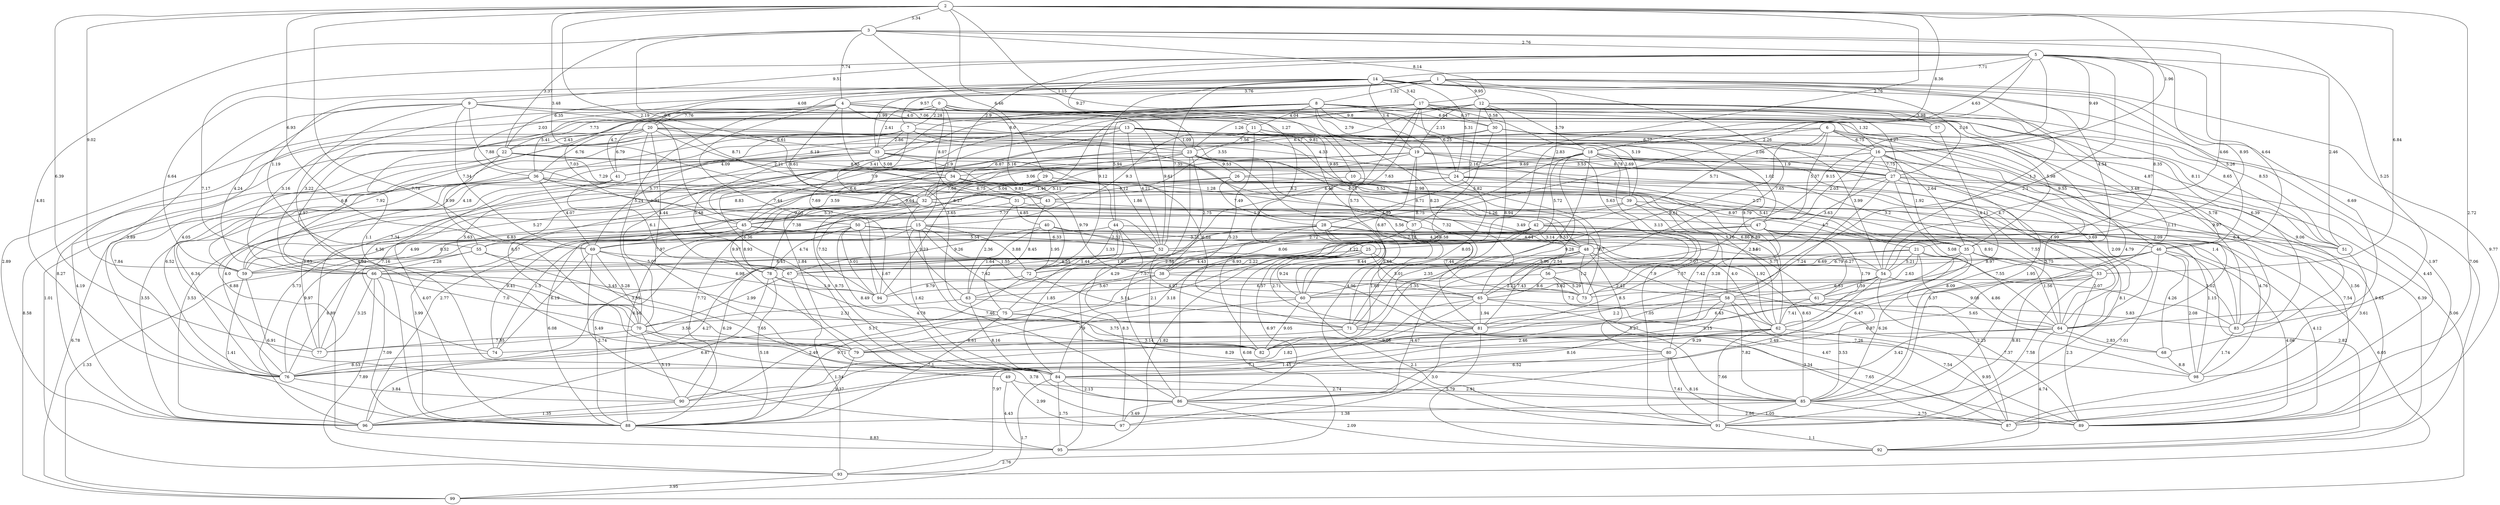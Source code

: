 graph G {
"0";
"1";
"2";
"3";
"4";
"5";
"6";
"7";
"8";
"9";
"10";
"11";
"12";
"13";
"14";
"15";
"16";
"17";
"18";
"19";
"20";
"21";
"22";
"23";
"24";
"25";
"26";
"27";
"28";
"29";
"30";
"31";
"32";
"33";
"34";
"35";
"36";
"37";
"38";
"39";
"40";
"41";
"42";
"43";
"44";
"45";
"46";
"47";
"48";
"49";
"50";
"51";
"52";
"53";
"54";
"55";
"56";
"57";
"58";
"59";
"60";
"61";
"62";
"63";
"64";
"65";
"66";
"67";
"68";
"69";
"70";
"71";
"72";
"73";
"74";
"75";
"76";
"77";
"78";
"79";
"80";
"81";
"82";
"83";
"84";
"85";
"86";
"87";
"88";
"89";
"90";
"91";
"92";
"93";
"94";
"95";
"96";
"97";
"98";
"99";
    "54" -- "58"[label="6.33", len="6.33"];
    "37" -- "82"[label="1.69", len="1.69"];
    "2" -- "84"[label="7.78", len="7.78"];
    "15" -- "74"[label="9.41", len="9.41"];
    "33" -- "41"[label="4.09", len="4.09"];
    "16" -- "47"[label="2.03", len="2.03"];
    "23" -- "26"[label="9.53", len="9.53"];
    "4" -- "66"[label="3.16", len="3.16"];
    "1" -- "64"[label="6.69", len="6.69"];
    "17" -- "46"[label="4.87", len="4.87"];
    "50" -- "84"[label="8.49", len="8.49"];
    "39" -- "45"[label="4.59", len="4.59"];
    "29" -- "96"[label="3.53", len="3.53"];
    "48" -- "59"[label="6.41", len="6.41"];
    "47" -- "93"[label="6.05", len="6.05"];
    "65" -- "96"[label="7.1", len="7.1"];
    "45" -- "78"[label="8.93", len="8.93"];
    "2" -- "53"[label="6.84", len="6.84"];
    "84" -- "95"[label="1.75", len="1.75"];
    "85" -- "87"[label="2.75", len="2.75"];
    "56" -- "58"[label="2.42", len="2.42"];
    "60" -- "79"[label="7.9", len="7.9"];
    "23" -- "53"[label="3.2", len="3.2"];
    "54" -- "61"[label="1.59", len="1.59"];
    "32" -- "35"[label="4.7", len="4.7"];
    "5" -- "34"[label="2.9", len="2.9"];
    "33" -- "34"[label="5.08", len="5.08"];
    "1" -- "89"[label="9.77", len="9.77"];
    "52" -- "67"[label="4.55", len="4.55"];
    "17" -- "39"[label="5.19", len="5.19"];
    "63" -- "83"[label="5.83", len="5.83"];
    "11" -- "41"[label="6.19", len="6.19"];
    "19" -- "96"[label="5.73", len="5.73"];
    "11" -- "15"[label="9.3", len="9.3"];
    "66" -- "93"[label="7.89", len="7.89"];
    "2" -- "18"[label="8.36", len="8.36"];
    "8" -- "94"[label="7.69", len="7.69"];
    "21" -- "68"[label="9.08", len="9.08"];
    "3" -- "17"[label="8.14", len="8.14"];
    "9" -- "70"[label="2.97", len="2.97"];
    "23" -- "50"[label="5.04", len="5.04"];
    "28" -- "63"[label="2.58", len="2.58"];
    "8" -- "45"[label="7.03", len="7.03"];
    "15" -- "88"[label="5.49", len="5.49"];
    "29" -- "62"[label="2.14", len="2.14"];
    "62" -- "84"[label="8.16", len="8.16"];
    "27" -- "82"[label="7.24", len="7.24"];
    "6" -- "32"[label="6.87", len="6.87"];
    "81" -- "97"[label="3.0", len="3.0"];
    "8" -- "51"[label="8.11", len="8.11"];
    "17" -- "24"[label="6.25", len="6.25"];
    "26" -- "74"[label="7.16", len="7.16"];
    "75" -- "82"[label="3.75", len="3.75"];
    "4" -- "94"[label="7.44", len="7.44"];
    "54" -- "64"[label="4.86", len="4.86"];
    "43" -- "45"[label="7.77", len="7.77"];
    "44" -- "46"[label="5.16", len="5.16"];
    "5" -- "70"[label="7.17", len="7.17"];
    "14" -- "19"[label="1.4", len="1.4"];
    "42" -- "84"[label="3.18", len="3.18"];
    "33" -- "67"[label="5.48", len="5.48"];
    "3" -- "22"[label="3.37", len="3.37"];
    "47" -- "62"[label="1.79", len="1.79"];
    "19" -- "27"[label="8.78", len="8.78"];
    "35" -- "85"[label="6.26", len="6.26"];
    "27" -- "43"[label="4.46", len="4.46"];
    "25" -- "79"[label="2.1", len="2.1"];
    "34" -- "59"[label="5.27", len="5.27"];
    "48" -- "81"[label="7.43", len="7.43"];
    "53" -- "91"[label="7.58", len="7.58"];
    "36" -- "37"[label="9.64", len="9.64"];
    "65" -- "81"[label="1.94", len="1.94"];
    "6" -- "87"[label="4.45", len="4.45"];
    "3" -- "83"[label="5.25", len="5.25"];
    "42" -- "95"[label="1.82", len="1.82"];
    "30" -- "99"[label="5.06", len="5.06"];
    "22" -- "76"[label="7.84", len="7.84"];
    "43" -- "73"[label="4.7", len="4.7"];
    "80" -- "89"[label="8.16", len="8.16"];
    "35" -- "90"[label="5.15", len="5.15"];
    "14" -- "72"[label="9.12", len="9.12"];
    "20" -- "27"[label="2.06", len="2.06"];
    "23" -- "62"[label="6.86", len="6.86"];
    "30" -- "47"[label="1.02", len="1.02"];
    "15" -- "84"[label="1.62", len="1.62"];
    "13" -- "68"[label="9.06", len="9.06"];
    "72" -- "94"[label="9.79", len="9.79"];
    "63" -- "84"[label="8.16", len="8.16"];
    "76" -- "90"[label="3.84", len="3.84"];
    "12" -- "19"[label="2.15", len="2.15"];
    "45" -- "59"[label="4.99", len="4.99"];
    "16" -- "86"[label="3.28", len="3.28"];
    "17" -- "88"[label="4.62", len="4.62"];
    "78" -- "96"[label="6.87", len="6.87"];
    "2" -- "25"[label="1.27", len="1.27"];
    "47" -- "69"[label="2.72", len="2.72"];
    "3" -- "4"[label="7.74", len="7.74"];
    "34" -- "83"[label="1.4", len="1.4"];
    "13" -- "99"[label="8.58", len="8.58"];
    "12" -- "71"[label="8.94", len="8.94"];
    "53" -- "60"[label="5.82", len="5.82"];
    "1" -- "46"[label="5.26", len="5.26"];
    "32" -- "37"[label="1.9", len="1.9"];
    "29" -- "35"[label="5.41", len="5.41"];
    "6" -- "47"[label="5.37", len="5.37"];
    "88" -- "95"[label="8.83", len="8.83"];
    "12" -- "44"[label="5.94", len="5.94"];
    "49" -- "95"[label="4.43", len="4.43"];
    "45" -- "52"[label="5.54", len="5.54"];
    "2" -- "16"[label="1.96", len="1.96"];
    "50" -- "54"[label="3.91", len="3.91"];
    "47" -- "66"[label="1.22", len="1.22"];
    "18" -- "79"[label="9.97", len="9.97"];
    "23" -- "86"[label="7.57", len="7.57"];
    "2" -- "10"[label="1.15", len="1.15"];
    "20" -- "41"[label="6.79", len="6.79"];
    "27" -- "62"[label="5.08", len="5.08"];
    "4" -- "20"[label="7.76", len="7.76"];
    "29" -- "60"[label="6.68", len="6.68"];
    "72" -- "76"[label="5.17", len="5.17"];
    "8" -- "53"[label="3.48", len="3.48"];
    "17" -- "30"[label="8.37", len="8.37"];
    "5" -- "51"[label="2.46", len="2.46"];
    "38" -- "88"[label="9.71", len="9.71"];
    "12" -- "43"[label="3.55", len="3.55"];
    "50" -- "94"[label="5.01", len="5.01"];
    "14" -- "17"[label="3.42", len="3.42"];
    "66" -- "82"[label="2.31", len="2.31"];
    "26" -- "28"[label="7.49", len="7.49"];
    "0" -- "7"[label="2.28", len="2.28"];
    "46" -- "91"[label="7.01", len="7.01"];
    "56" -- "65"[label="8.6", len="8.6"];
    "19" -- "55"[label="8.83", len="8.83"];
    "44" -- "92"[label="2.82", len="2.82"];
    "45" -- "88"[label="6.08", len="6.08"];
    "84" -- "85"[label="2.91", len="2.91"];
    "26" -- "32"[label="1.46", len="1.46"];
    "5" -- "18"[label="4.63", len="4.63"];
    "61" -- "85"[label="3.53", len="3.53"];
    "8" -- "60"[label="5.73", len="5.73"];
    "17" -- "23"[label="1.26", len="1.26"];
    "53" -- "89"[label="2.3", len="2.3"];
    "36" -- "39"[label="4.12", len="4.12"];
    "54" -- "89"[label="7.37", len="7.37"];
    "17" -- "41"[label="4.7", len="4.7"];
    "13" -- "35"[label="2.64", len="2.64"];
    "37" -- "38"[label="8.06", len="8.06"];
    "65" -- "87"[label="3.34", len="3.34"];
    "14" -- "24"[label="5.31", len="5.31"];
    "6" -- "85"[label="3.75", len="3.75"];
    "7" -- "75"[label="3.65", len="3.65"];
    "46" -- "98"[label="2.08", len="2.08"];
    "48" -- "56"[label="2.54", len="2.54"];
    "15" -- "59"[label="8.52", len="8.52"];
    "13" -- "23"[label="1.09", len="1.09"];
    "19" -- "60"[label="6.87", len="6.87"];
    "43" -- "75"[label="8.45", len="8.45"];
    "0" -- "52"[label="9.61", len="9.61"];
    "32" -- "84"[label="9.75", len="9.75"];
    "46" -- "68"[label="4.26", len="4.26"];
    "8" -- "84"[label="6.36", len="6.36"];
    "80" -- "91"[label="7.61", len="7.61"];
    "70" -- "91"[label="3.78", len="3.78"];
    "25" -- "86"[label="6.97", len="6.97"];
    "6" -- "16"[label="6.75", len="6.75"];
    "52" -- "90"[label="6.29", len="6.29"];
    "15" -- "86"[label="7.46", len="7.46"];
    "31" -- "40"[label="4.85", len="4.85"];
    "5" -- "37"[label="2.26", len="2.26"];
    "16" -- "35"[label="1.92", len="1.92"];
    "6" -- "42"[label="5.71", len="5.71"];
    "39" -- "88"[label="6.56", len="6.56"];
    "25" -- "98"[label="6.47", len="6.47"];
    "75" -- "88"[label="7.1", len="7.1"];
    "53" -- "76"[label="6.87", len="6.87"];
    "36" -- "52"[label="9.05", len="9.05"];
    "64" -- "92"[label="4.74", len="4.74"];
    "41" -- "78"[label="6.1", len="6.1"];
    "19" -- "69"[label="3.59", len="3.59"];
    "46" -- "79"[label="5.37", len="5.37"];
    "18" -- "82"[label="9.28", len="9.28"];
    "23" -- "91"[label="4.96", len="4.96"];
    "0" -- "33"[label="2.41", len="2.41"];
    "56" -- "62"[label="7.2", len="7.2"];
    "70" -- "82"[label="8.61", len="8.61"];
    "25" -- "95"[label="6.08", len="6.08"];
    "47" -- "52"[label="7.76", len="7.76"];
    "28" -- "60"[label="8.44", len="8.44"];
    "49" -- "97"[label="2.99", len="2.99"];
    "7" -- "18"[label="9.81", len="9.81"];
    "5" -- "46"[label="4.64", len="4.64"];
    "16" -- "26"[label="3.53", len="3.53"];
    "10" -- "32"[label="5.11", len="5.11"];
    "2" -- "69"[label="6.93", len="6.93"];
    "17" -- "27"[label="4.27", len="4.27"];
    "31" -- "63"[label="2.36", len="2.36"];
    "53" -- "85"[label="8.81", len="8.81"];
    "4" -- "83"[label="6.39", len="6.39"];
    "28" -- "73"[label="7.44", len="7.44"];
    "55" -- "67"[label="5.07", len="5.07"];
    "67" -- "93"[label="1.34", len="1.34"];
    "50" -- "52"[label="6.33", len="6.33"];
    "14" -- "54"[label="1.3", len="1.3"];
    "32" -- "88"[label="3.99", len="3.99"];
    "20" -- "43"[label="2.21", len="2.21"];
    "71" -- "89"[label="7.65", len="7.65"];
    "27" -- "48"[label="3.63", len="3.63"];
    "47" -- "61"[label="6.27", len="6.27"];
    "4" -- "22"[label="7.73", len="7.73"];
    "93" -- "99"[label="3.95", len="3.95"];
    "5" -- "23"[label="9.27", len="9.27"];
    "30" -- "33"[label="6.17", len="6.17"];
    "7" -- "33"[label="2.86", len="2.86"];
    "22" -- "27"[label="8.05", len="8.05"];
    "18" -- "27"[label="1.9", len="1.9"];
    "74" -- "76"[label="8.53", len="8.53"];
    "40" -- "52"[label="2.32", len="2.32"];
    "29" -- "78"[label="7.38", len="7.38"];
    "18" -- "53"[label="4.7", len="4.7"];
    "24" -- "96"[label="2.77", len="2.77"];
    "20" -- "67"[label="1.31", len="1.31"];
    "46" -- "89"[label="4.06", len="4.06"];
    "1" -- "4"[label="3.76", len="3.76"];
    "8" -- "73"[label="5.63", len="5.63"];
    "21" -- "73"[label="2.63", len="2.63"];
    "2" -- "3"[label="5.34", len="5.34"];
    "50" -- "99"[label="1.33", len="1.33"];
    "5" -- "16"[label="9.49", len="9.49"];
    "3" -- "32"[label="9.6", len="9.6"];
    "24" -- "91"[label="8.1", len="8.1"];
    "33" -- "48"[label="8.71", len="8.71"];
    "2" -- "87"[label="2.72", len="2.72"];
    "63" -- "77"[label="3.56", len="3.56"];
    "35" -- "38"[label="6.79", len="6.79"];
    "33" -- "42"[label="1.28", len="1.28"];
    "4" -- "65"[label="8.23", len="8.23"];
    "1" -- "65"[label="7.65", len="7.65"];
    "13" -- "59"[label="6.8", len="6.8"];
    "11" -- "23"[label="7.56", len="7.56"];
    "0" -- "16"[label="1.32", len="1.32"];
    "7" -- "69"[label="5.77", len="5.77"];
    "48" -- "58"[label="7.9", len="7.9"];
    "22" -- "64"[label="1.99", len="1.99"];
    "14" -- "42"[label="2.83", len="2.83"];
    "71" -- "79"[label="3.14", len="3.14"];
    "1" -- "55"[label="1.19", len="1.19"];
    "15" -- "35"[label="4.26", len="4.26"];
    "58" -- "64"[label="5.65", len="5.65"];
    "45" -- "79"[label="3.45", len="3.45"];
    "0" -- "44"[label="5.16", len="5.16"];
    "54" -- "60"[label="2.22", len="2.22"];
    "86" -- "92"[label="2.09", len="2.09"];
    "0" -- "66"[label="3.22", len="3.22"];
    "61" -- "70"[label="6.43", len="6.43"];
    "9" -- "32"[label="7.88", len="7.88"];
    "4" -- "72"[label="6.75", len="6.75"];
    "54" -- "86"[label="2.49", len="2.49"];
    "8" -- "11"[label="4.04", len="4.04"];
    "50" -- "78"[label="4.74", len="4.74"];
    "78" -- "88"[label="5.18", len="5.18"];
    "75" -- "90"[label="2.49", len="2.49"];
    "40" -- "72"[label="1.95", len="1.95"];
    "13" -- "52"[label="4.21", len="4.21"];
    "20" -- "81"[label="7.32", len="7.32"];
    "69" -- "74"[label="6.19", len="6.19"];
    "24" -- "58"[label="6.89", len="6.89"];
    "1" -- "8"[label="1.32", len="1.32"];
    "36" -- "99"[label="6.78", len="6.78"];
    "19" -- "45"[label="6.6", len="6.6"];
    "80" -- "84"[label="6.52", len="6.52"];
    "0" -- "35"[label="5.98", len="5.98"];
    "57" -- "61"[label="4.11", len="4.11"];
    "28" -- "62"[label="1.92", len="1.92"];
    "12" -- "89"[label="1.97", len="1.97"];
    "62" -- "87"[label="9.95", len="9.95"];
    "15" -- "71"[label="7.42", len="7.42"];
    "17" -- "25"[label="7.63", len="7.63"];
    "13" -- "83"[label="9.97", len="9.97"];
    "5" -- "54"[label="8.35", len="8.35"];
    "17" -- "51"[label="8.65", len="8.65"];
    "13" -- "45"[label="7.9", len="7.9"];
    "37" -- "48"[label="4.64", len="4.64"];
    "44" -- "75"[label="1.44", len="1.44"];
    "14" -- "52"[label="7.35", len="7.35"];
    "12" -- "28"[label="2.16", len="2.16"];
    "25" -- "60"[label="9.24", len="9.24"];
    "21" -- "78"[label="7.07", len="7.07"];
    "44" -- "97"[label="8.3", len="8.3"];
    "33" -- "76"[label="6.52", len="6.52"];
    "1" -- "59"[label="6.64", len="6.64"];
    "2" -- "32"[label="3.48", len="3.48"];
    "5" -- "21"[label="8.95", len="8.95"];
    "23" -- "38"[label="2.75", len="2.75"];
    "25" -- "72"[label="2.22", len="2.22"];
    "15" -- "76"[label="9.97", len="9.97"];
    "48" -- "80"[label="8.5", len="8.5"];
    "79" -- "88"[label="9.37", len="9.37"];
    "18" -- "25"[label="5.72", len="5.72"];
    "6" -- "60"[label="9.61", len="9.61"];
    "11" -- "58"[label="9.79", len="9.79"];
    "6" -- "86"[label="6.93", len="6.93"];
    "11" -- "16"[label="6.77", len="6.77"];
    "42" -- "94"[label="4.43", len="4.43"];
    "69" -- "70"[label="5.28", len="5.28"];
    "15" -- "62"[label="4.0", len="4.0"];
    "21" -- "87"[label="2.25", len="2.25"];
    "58" -- "93"[label="7.97", len="7.97"];
    "14" -- "33"[label="1.99", len="1.99"];
    "18" -- "92"[label="6.39", len="6.39"];
    "60" -- "91"[label="2.1", len="2.1"];
    "58" -- "71"[label="2.2", len="2.2"];
    "86" -- "97"[label="3.49", len="3.49"];
    "2" -- "59"[label="9.02", len="9.02"];
    "11" -- "71"[label="5.56", len="5.56"];
    "25" -- "81"[label="2.71", len="2.71"];
    "81" -- "92"[label="5.79", len="5.79"];
    "4" -- "37"[label="9.85", len="9.85"];
    "37" -- "81"[label="2.35", len="2.35"];
    "36" -- "69"[label="4.07", len="4.07"];
    "7" -- "24"[label="4.33", len="4.33"];
    "32" -- "45"[label="5.37", len="5.37"];
    "13" -- "95"[label="6.88", len="6.88"];
    "40" -- "67"[label="9.26", len="9.26"];
    "20" -- "84"[label="7.97", len="7.97"];
    "42" -- "89"[label="4.12", len="4.12"];
    "12" -- "18"[label="3.79", len="3.79"];
    "16" -- "85"[label="1.95", len="1.95"];
    "19" -- "64"[label="3.69", len="3.69"];
    "2" -- "24"[label="2.76", len="2.76"];
    "46" -- "72"[label="8.97", len="8.97"];
    "3" -- "5"[label="2.76", len="2.76"];
    "60" -- "82"[label="9.05", len="9.05"];
    "2" -- "50"[label="2.19", len="2.19"];
    "35" -- "64"[label="1.56", len="1.56"];
    "20" -- "33"[label="6.61", len="6.61"];
    "36" -- "76"[label="6.34", len="6.34"];
    "34" -- "76"[label="4.0", len="4.0"];
    "22" -- "43"[label="7.29", len="7.29"];
    "11" -- "82"[label="5.23", len="5.23"];
    "62" -- "82"[label="2.46", len="2.46"];
    "6" -- "46"[label="9.55", len="9.55"];
    "30" -- "59"[label="4.18", len="4.18"];
    "34" -- "38"[label="9.79", len="9.79"];
    "78" -- "94"[label="1.9", len="1.9"];
    "61" -- "62"[label="7.41", len="7.41"];
    "26" -- "64"[label="8.91", len="8.91"];
    "12" -- "51"[label="8.53", len="8.53"];
    "8" -- "19"[label="2.79", len="2.79"];
    "42" -- "64"[label="7.55", len="7.55"];
    "0" -- "15"[label="1.9", len="1.9"];
    "90" -- "96"[label="1.35", len="1.35"];
    "21" -- "67"[label="6.69", len="6.69"];
    "4" -- "13"[label="7.06", len="7.06"];
    "9" -- "69"[label="7.34", len="7.34"];
    "68" -- "98"[label="8.8", len="8.8"];
    "23" -- "77"[label="4.36", len="4.36"];
    "20" -- "22"[label="2.43", len="2.43"];
    "3" -- "54"[label="4.66", len="4.66"];
    "38" -- "65"[label="1.35", len="1.35"];
    "4" -- "49"[label="1.1", len="1.1"];
    "15" -- "65"[label="1.55", len="1.55"];
    "50" -- "71"[label="1.67", len="1.67"];
    "31" -- "59"[label="6.83", len="6.83"];
    "75" -- "85"[label="8.29", len="8.29"];
    "72" -- "81"[label="5.14", len="5.14"];
    "47" -- "98"[label="1.15", len="1.15"];
    "83" -- "98"[label="1.74", len="1.74"];
    "12" -- "30"[label="5.58", len="5.58"];
    "18" -- "73"[label="3.13", len="3.13"];
    "1" -- "7"[label="9.57", len="9.57"];
    "8" -- "70"[label="4.44", len="4.44"];
    "85" -- "88"[label="1.38", len="1.38"];
    "5" -- "9"[label="9.51", len="9.51"];
    "14" -- "92"[label="7.06", len="7.06"];
    "21" -- "54"[label="5.21", len="5.21"];
    "28" -- "55"[label="3.71", len="3.71"];
    "14" -- "70"[label="5.24", len="5.24"];
    "24" -- "88"[label="7.72", len="7.72"];
    "23" -- "32"[label="3.06", len="3.06"];
    "27" -- "64"[label="2.09", len="2.09"];
    "3" -- "76"[label="4.81", len="4.81"];
    "18" -- "49"[label="1.84", len="1.84"];
    "14" -- "27"[label="3.16", len="3.16"];
    "67" -- "70"[label="2.99", len="2.99"];
    "64" -- "68"[label="2.83", len="2.83"];
    "91" -- "92"[label="1.1", len="1.1"];
    "47" -- "81"[label="7.57", len="7.57"];
    "18" -- "64"[label="2.09", len="2.09"];
    "66" -- "70"[label="7.0", len="7.0"];
    "19" -- "35"[label="2.27", len="2.27"];
    "20" -- "36"[label="6.76", len="6.76"];
    "70" -- "90"[label="5.13", len="5.13"];
    "33" -- "52"[label="1.86", len="1.86"];
    "86" -- "89"[label="2.86", len="2.86"];
    "32" -- "47"[label="1.26", len="1.26"];
    "48" -- "73"[label="1.2", len="1.2"];
    "27" -- "89"[label="9.65", len="9.65"];
    "16" -- "34"[label="9.69", len="9.69"];
    "40" -- "63"[label="1.64", len="1.64"];
    "30" -- "54"[label="3.99", len="3.99"];
    "2" -- "77"[label="6.39", len="6.39"];
    "52" -- "71"[label="4.97", len="4.97"];
    "7" -- "48"[label="4.75", len="4.75"];
    "42" -- "61"[label="5.77", len="5.77"];
    "92" -- "93"[label="2.76", len="2.76"];
    "5" -- "81"[label="2.1", len="2.1"];
    "16" -- "87"[label="1.56", len="1.56"];
    "17" -- "95"[label="4.29", len="4.29"];
    "36" -- "96"[label="3.55", len="3.55"];
    "22" -- "55"[label="5.99", len="5.99"];
    "9" -- "66"[label="4.24", len="4.24"];
    "59" -- "88"[label="1.41", len="1.41"];
    "12" -- "94"[label="6.27", len="6.27"];
    "62" -- "80"[label="9.29", len="9.29"];
    "12" -- "45"[label="3.41", len="3.41"];
    "13" -- "48"[label="5.52", len="5.52"];
    "20" -- "93"[label="1.01", len="1.01"];
    "66" -- "88"[label="7.09", len="7.09"];
    "30" -- "82"[label="6.58", len="6.58"];
    "44" -- "72"[label="1.33", len="1.33"];
    "46" -- "81"[label="8.09", len="8.09"];
    "1" -- "12"[label="9.95", len="9.95"];
    "4" -- "15"[label="8.61", len="8.61"];
    "33" -- "79"[label="8.57", len="8.57"];
    "5" -- "14"[label="7.71", len="7.71"];
    "48" -- "97"[label="4.67", len="4.67"];
    "62" -- "91"[label="7.66", len="7.66"];
    "27" -- "87"[label="7.54", len="7.54"];
    "13" -- "79"[label="5.63", len="5.63"];
    "40" -- "51"[label="6.4", len="6.4"];
    "24" -- "31"[label="8.2", len="8.2"];
    "14" -- "22"[label="6.35", len="6.35"];
    "20" -- "66"[label="7.92", len="7.92"];
    "7" -- "77"[label="4.05", len="4.05"];
    "18" -- "71"[label="8.53", len="8.53"];
    "66" -- "77"[label="3.25", len="3.25"];
    "32" -- "94"[label="7.52", len="7.52"];
    "46" -- "66"[label="1.67", len="1.67"];
    "9" -- "76"[label="3.89", len="3.89"];
    "52" -- "54"[label="5.96", len="5.96"];
    "84" -- "86"[label="2.13", len="2.13"];
    "15" -- "72"[label="3.88", len="3.88"];
    "24" -- "64"[label="7.55", len="7.55"];
    "0" -- "96"[label="2.89", len="2.89"];
    "78" -- "80"[label="4.78", len="4.78"];
    "42" -- "48"[label="3.14", len="3.14"];
    "55" -- "86"[label="7.65", len="7.65"];
    "12" -- "57"[label="3.98", len="3.98"];
    "39" -- "51"[label="1.11", len="1.11"];
    "0" -- "31"[label="8.07", len="8.07"];
    "55" -- "76"[label="8.89", len="8.89"];
    "58" -- "89"[label="7.54", len="7.54"];
    "21" -- "83"[label="2.07", len="2.07"];
    "56" -- "73"[label="5.29", len="5.29"];
    "65" -- "98"[label="7.26", len="7.26"];
    "44" -- "84"[label="1.85", len="1.85"];
    "7" -- "96"[label="8.27", len="8.27"];
    "8" -- "85"[label="4.79", len="4.79"];
    "19" -- "37"[label="2.98", len="2.98"];
    "8" -- "36"[label="5.41", len="5.41"];
    "24" -- "71"[label="8.05", len="8.05"];
    "38" -- "75"[label="5.67", len="5.67"];
    "39" -- "91"[label="7.05", len="7.05"];
    "34" -- "43"[label="9.81", len="9.81"];
    "9" -- "11"[label="4.0", len="4.0"];
    "18" -- "38"[label="8.75", len="8.75"];
    "6" -- "77"[label="7.34", len="7.34"];
    "22" -- "96"[label="4.19", len="4.19"];
    "41" -- "77"[label="3.83", len="3.83"];
    "58" -- "96"[label="1.45", len="1.45"];
    "67" -- "87"[label="4.67", len="4.67"];
    "69" -- "85"[label="5.27", len="5.27"];
    "56" -- "63"[label="6.57", len="6.57"];
    "59" -- "90"[label="6.91", len="6.91"];
    "1" -- "35"[label="4.54", len="4.54"];
    "29" -- "32"[label="7.68", len="7.68"];
    "16" -- "27"[label="7.75", len="7.75"];
    "39" -- "80"[label="7.42", len="7.42"];
    "64" -- "84"[label="3.42", len="3.42"];
    "65" -- "90"[label="1.82", len="1.82"];
    "42" -- "76"[label="3.55", len="3.55"];
    "55" -- "66"[label="2.28", len="2.28"];
    "10" -- "21"[label="8.97", len="8.97"];
    "51" -- "98"[label="3.61", len="3.61"];
    "64" -- "74"[label="9.06", len="9.06"];
    "31" -- "98"[label="4.76", len="4.76"];
    "28" -- "96"[label="4.27", len="4.27"];
    "44" -- "74"[label="1.5", len="1.5"];
    "41" -- "88"[label="4.07", len="4.07"];
    "69" -- "94"[label="6.98", len="6.98"];
    "58" -- "85"[label="7.82", len="7.82"];
    "84" -- "99"[label="1.7", len="1.7"];
    "85" -- "91"[label="1.05", len="1.05"];
    "0" -- "57"[label="9.8", len="9.8"];
    "1" -- "36"[label="2.03", len="2.03"];
    "23" -- "73"[label="3.49", len="3.49"];
    "4" -- "23"[label="8.0", len="8.0"];
    "35" -- "83"[label="3.02", len="3.02"];
    "32" -- "63"[label="9.23", len="9.23"];
    "9" -- "83"[label="5.78", len="5.78"];
    "25" -- "73"[label="5.01", len="5.01"];
    "8" -- "56"[label="5.82", len="5.82"];
    "8" -- "30"[label="6.64", len="6.64"];
    "49" -- "85"[label="2.74", len="2.74"];
    "13" -- "39"[label="2.69", len="2.69"];
    "28" -- "65"[label="5.65", len="5.65"];
    "9" -- "31"[label="8.71", len="8.71"];
    "5" -- "65"[label="9.15", len="9.15"];
    "14" -- "20"[label="4.08", len="4.08"];
    "70" -- "77"[label="7.85", len="7.85"];
    "3" -- "29"[label="6.46", len="6.46"];
    "69" -- "97"[label="2.74", len="2.74"];
    "45" -- "85"[label="8.63", len="8.63"];
}

